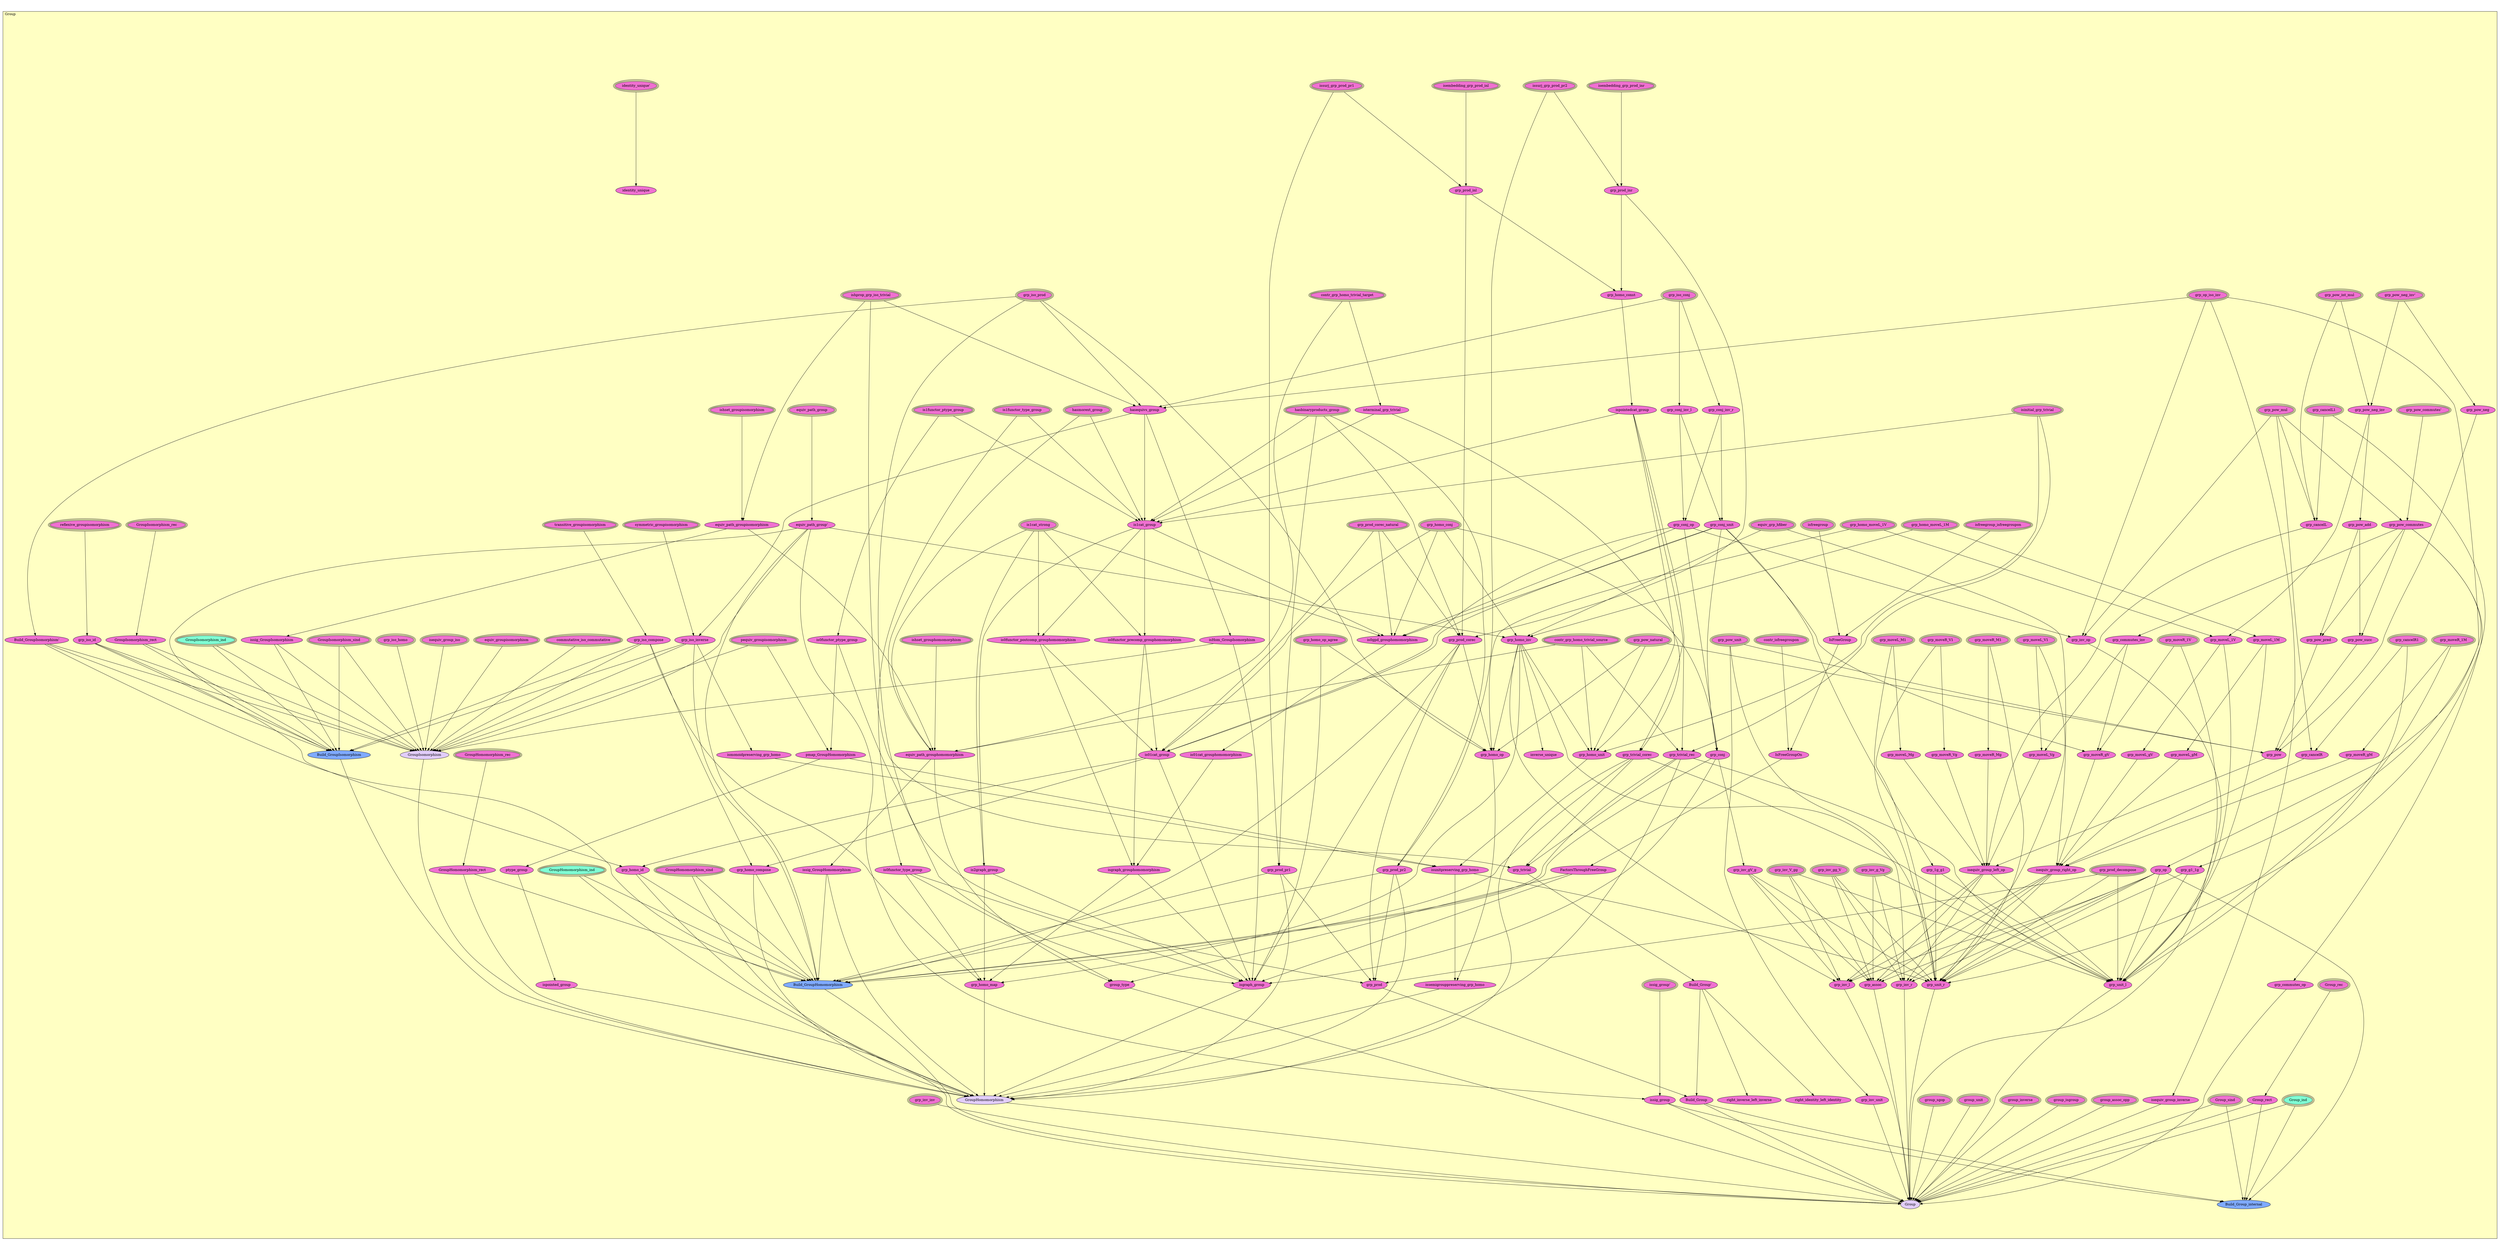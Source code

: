digraph HoTT_Algebra_Groups_Group {
  graph [ratio=0.5]
  node [style=filled]
Group_GroupIsomorphism_rect [label="GroupIsomorphism_rect", URL=<Group.html#GroupIsomorphism_rect>, fillcolor="#F070D1"] ;
Group_Build_GroupIsomorphism [label="Build_GroupIsomorphism", URL=<Group.html#Build_GroupIsomorphism>, fillcolor="#7FAAFF"] ;
Group_grp_iso_conj [label="grp_iso_conj", URL=<Group.html#grp_iso_conj>, peripheries=3, fillcolor="#F070D1"] ;
Group_GroupIsomorphism [label="GroupIsomorphism", URL=<Group.html#GroupIsomorphism>, fillcolor="#E2CDFA"] ;
Group_grp_conj_inv_l [label="grp_conj_inv_l", URL=<Group.html#grp_conj_inv_l>, fillcolor="#F070D1"] ;
Group_grp_homo_compose [label="grp_homo_compose", URL=<Group.html#grp_homo_compose>, fillcolor="#F070D1"] ;
Group_grp_conj_inv_r [label="grp_conj_inv_r", URL=<Group.html#grp_conj_inv_r>, fillcolor="#F070D1"] ;
Group_grp_homo_id [label="grp_homo_id", URL=<Group.html#grp_homo_id>, fillcolor="#F070D1"] ;
Group_grp_conj_op [label="grp_conj_op", URL=<Group.html#grp_conj_op>, fillcolor="#F070D1"] ;
Group_grp_homo_inv [label="grp_homo_inv", URL=<Group.html#grp_homo_inv>, fillcolor="#F070D1"] ;
Group_grp_homo_conj [label="grp_homo_conj", URL=<Group.html#grp_homo_conj>, peripheries=3, fillcolor="#F070D1"] ;
Group_ishset_grouphomomorphism [label="ishset_grouphomomorphism", URL=<Group.html#ishset_grouphomomorphism>, peripheries=3, fillcolor="#F070D1"] ;
Group_grp_conj_unit [label="grp_conj_unit", URL=<Group.html#grp_conj_unit>, fillcolor="#F070D1"] ;
Group_grp_conj [label="grp_conj", URL=<Group.html#grp_conj>, fillcolor="#F070D1"] ;
Group_equiv_path_grouphomomorphism [label="equiv_path_grouphomomorphism", URL=<Group.html#equiv_path_grouphomomorphism>, fillcolor="#F070D1"] ;
Group_issig_GroupHomomorphism [label="issig_GroupHomomorphism", URL=<Group.html#issig_GroupHomomorphism>, fillcolor="#F070D1"] ;
Group_grp_homo_moveL_1M [label="grp_homo_moveL_1M", URL=<Group.html#grp_homo_moveL_1M>, peripheries=3, fillcolor="#F070D1"] ;
Group_pmap_GroupHomomorphism [label="pmap_GroupHomomorphism", URL=<Group.html#pmap_GroupHomomorphism>, fillcolor="#F070D1"] ;
Group_grp_homo_moveL_1V [label="grp_homo_moveL_1V", URL=<Group.html#grp_homo_moveL_1V>, peripheries=3, fillcolor="#F070D1"] ;
Group_ismonoidpreserving_grp_homo [label="ismonoidpreserving_grp_homo", URL=<Group.html#ismonoidpreserving_grp_homo>, fillcolor="#F070D1"] ;
Group_grp_homo_op_agree [label="grp_homo_op_agree", URL=<Group.html#grp_homo_op_agree>, peripheries=3, fillcolor="#F070D1"] ;
Group_grp_homo_unit [label="grp_homo_unit", URL=<Group.html#grp_homo_unit>, fillcolor="#F070D1"] ;
Group_commutative_iso_commutative [label="commutative_iso_commutative", URL=<Group.html#commutative_iso_commutative>, peripheries=3, fillcolor="#F070D1"] ;
Group_isunitpreserving_grp_homo [label="isunitpreserving_grp_homo", URL=<Group.html#isunitpreserving_grp_homo>, fillcolor="#F070D1"] ;
Group_isfreegroup_isfreegroupon [label="isfreegroup_isfreegroupon", URL=<Group.html#isfreegroup_isfreegroupon>, peripheries=3, fillcolor="#F070D1"] ;
Group_isfreegroup [label="isfreegroup", URL=<Group.html#isfreegroup>, peripheries=3, fillcolor="#F070D1"] ;
Group_grp_homo_op [label="grp_homo_op", URL=<Group.html#grp_homo_op>, fillcolor="#F070D1"] ;
Group_issemigrouppreserving_grp_homo [label="issemigrouppreserving_grp_homo", URL=<Group.html#issemigrouppreserving_grp_homo>, fillcolor="#F070D1"] ;
Group_IsFreeGroup [label="IsFreeGroup", URL=<Group.html#IsFreeGroup>, fillcolor="#F070D1"] ;
Group_grp_homo_map [label="grp_homo_map", URL=<Group.html#grp_homo_map>, fillcolor="#F070D1"] ;
Group_contr_isfreegroupon [label="contr_isfreegroupon", URL=<Group.html#contr_isfreegroupon>, peripheries=3, fillcolor="#F070D1"] ;
Group_IsFreeGroupOn [label="IsFreeGroupOn", URL=<Group.html#IsFreeGroupOn>, fillcolor="#F070D1"] ;
Group_GroupHomomorphism_sind [label="GroupHomomorphism_sind", URL=<Group.html#GroupHomomorphism_sind>, peripheries=3, fillcolor="#F070D1"] ;
Group_GroupHomomorphism_rec [label="GroupHomomorphism_rec", URL=<Group.html#GroupHomomorphism_rec>, peripheries=3, fillcolor="#F070D1"] ;
Group_FactorsThroughFreeGroup [label="FactorsThroughFreeGroup", URL=<Group.html#FactorsThroughFreeGroup>, fillcolor="#F070D1"] ;
Group_ishprop_grp_iso_trivial [label="ishprop_grp_iso_trivial", URL=<Group.html#ishprop_grp_iso_trivial>, peripheries=3, fillcolor="#F070D1"] ;
Group_GroupHomomorphism_ind [label="GroupHomomorphism_ind", URL=<Group.html#GroupHomomorphism_ind>, peripheries=3, fillcolor="#7FFFD4"] ;
Group_contr_grp_homo_trivial_target [label="contr_grp_homo_trivial_target", URL=<Group.html#contr_grp_homo_trivial_target>, peripheries=3, fillcolor="#F070D1"] ;
Group_GroupHomomorphism_rect [label="GroupHomomorphism_rect", URL=<Group.html#GroupHomomorphism_rect>, fillcolor="#F070D1"] ;
Group_Build_GroupHomomorphism [label="Build_GroupHomomorphism", URL=<Group.html#Build_GroupHomomorphism>, fillcolor="#7FAAFF"] ;
Group_isterminal_grp_trivial [label="isterminal_grp_trivial", URL=<Group.html#isterminal_grp_trivial>, fillcolor="#F070D1"] ;
Group_GroupHomomorphism [label="GroupHomomorphism", URL=<Group.html#GroupHomomorphism>, fillcolor="#E2CDFA"] ;
Group_contr_grp_homo_trivial_source [label="contr_grp_homo_trivial_source", URL=<Group.html#contr_grp_homo_trivial_source>, peripheries=3, fillcolor="#F070D1"] ;
Group_issig_group_ [label="issig_group'", URL=<Group.html#issig_group'>, peripheries=3, fillcolor="#F070D1"] ;
Group_isinitial_grp_trivial [label="isinitial_grp_trivial", URL=<Group.html#isinitial_grp_trivial>, peripheries=3, fillcolor="#F070D1"] ;
Group_hasbinaryproducts_group [label="hasbinaryproducts_group", URL=<Group.html#hasbinaryproducts_group>, peripheries=3, fillcolor="#F070D1"] ;
Group_Build_Group_ [label="Build_Group'", URL=<Group.html#Build_Group'>, fillcolor="#F070D1"] ;
Group_right_identity_left_identity [label="right_identity_left_identity", URL=<Group.html#right_identity_left_identity>, fillcolor="#F070D1"] ;
Group_issurj_grp_prod_pr2 [label="issurj_grp_prod_pr2", URL=<Group.html#issurj_grp_prod_pr2>, peripheries=3, fillcolor="#F070D1"] ;
Group_right_inverse_left_inverse [label="right_inverse_left_inverse", URL=<Group.html#right_inverse_left_inverse>, fillcolor="#F070D1"] ;
Group_grp_prod_decompose [label="grp_prod_decompose", URL=<Group.html#grp_prod_decompose>, peripheries=3, fillcolor="#F070D1"] ;
Group_inverse_unique [label="inverse_unique", URL=<Group.html#inverse_unique>, fillcolor="#F070D1"] ;
Group_grp_prod_pr2 [label="grp_prod_pr2", URL=<Group.html#grp_prod_pr2>, fillcolor="#F070D1"] ;
Group_issurj_grp_prod_pr1 [label="issurj_grp_prod_pr1", URL=<Group.html#issurj_grp_prod_pr1>, peripheries=3, fillcolor="#F070D1"] ;
Group_identity_unique_ [label="identity_unique'", URL=<Group.html#identity_unique'>, peripheries=3, fillcolor="#F070D1"] ;
Group_identity_unique [label="identity_unique", URL=<Group.html#identity_unique>, fillcolor="#F070D1"] ;
Group_grp_prod_pr1 [label="grp_prod_pr1", URL=<Group.html#grp_prod_pr1>, fillcolor="#F070D1"] ;
Group_ptype_group [label="ptype_group", URL=<Group.html#ptype_group>, fillcolor="#F070D1"] ;
Group_grp_iso_prod [label="grp_iso_prod", URL=<Group.html#grp_iso_prod>, peripheries=3, fillcolor="#F070D1"] ;
Group_ispointed_group [label="ispointed_group", URL=<Group.html#ispointed_group>, fillcolor="#F070D1"] ;
Group_isembedding_grp_prod_inr [label="isembedding_grp_prod_inr", URL=<Group.html#isembedding_grp_prod_inr>, peripheries=3, fillcolor="#F070D1"] ;
Group_grp_prod_inr [label="grp_prod_inr", URL=<Group.html#grp_prod_inr>, fillcolor="#F070D1"] ;
Group_grp_inv_r [label="grp_inv_r", URL=<Group.html#grp_inv_r>, fillcolor="#F070D1"] ;
Group_isembedding_grp_prod_inl [label="isembedding_grp_prod_inl", URL=<Group.html#isembedding_grp_prod_inl>, peripheries=3, fillcolor="#F070D1"] ;
Group_grp_inv_l [label="grp_inv_l", URL=<Group.html#grp_inv_l>, fillcolor="#F070D1"] ;
Group_grp_unit_r [label="grp_unit_r", URL=<Group.html#grp_unit_r>, fillcolor="#F070D1"] ;
Group_grp_prod_inl [label="grp_prod_inl", URL=<Group.html#grp_prod_inl>, fillcolor="#F070D1"] ;
Group_grp_unit_l [label="grp_unit_l", URL=<Group.html#grp_unit_l>, fillcolor="#F070D1"] ;
Group_grp_prod_corec_natural [label="grp_prod_corec_natural", URL=<Group.html#grp_prod_corec_natural>, peripheries=3, fillcolor="#F070D1"] ;
Group_grp_prod_corec [label="grp_prod_corec", URL=<Group.html#grp_prod_corec>, fillcolor="#F070D1"] ;
Group_grp_assoc [label="grp_assoc", URL=<Group.html#grp_assoc>, fillcolor="#F070D1"] ;
Group_grp_prod [label="grp_prod", URL=<Group.html#grp_prod>, fillcolor="#F070D1"] ;
Group_Build_Group [label="Build_Group", URL=<Group.html#Build_Group>, fillcolor="#F070D1"] ;
Group_issig_group [label="issig_group", URL=<Group.html#issig_group>, fillcolor="#F070D1"] ;
Group_grp_op_iso_inv [label="grp_op_iso_inv", URL=<Group.html#grp_op_iso_inv>, peripheries=3, fillcolor="#F070D1"] ;
Group_grp_op [label="grp_op", URL=<Group.html#grp_op>, fillcolor="#F070D1"] ;
Group_group_assoc_opp [label="group_assoc_opp", URL=<Group.html#group_assoc_opp>, peripheries=3, fillcolor="#F070D1"] ;
Group_grp_homo_const [label="grp_homo_const", URL=<Group.html#grp_homo_const>, fillcolor="#F070D1"] ;
Group_group_isgroup [label="group_isgroup", URL=<Group.html#group_isgroup>, peripheries=3, fillcolor="#F070D1"] ;
Group_ispointedcat_group [label="ispointedcat_group", URL=<Group.html#ispointedcat_group>, fillcolor="#F070D1"] ;
Group_group_inverse [label="group_inverse", URL=<Group.html#group_inverse>, peripheries=3, fillcolor="#F070D1"] ;
Group_grp_trivial_corec [label="grp_trivial_corec", URL=<Group.html#grp_trivial_corec>, fillcolor="#F070D1"] ;
Group_group_unit [label="group_unit", URL=<Group.html#group_unit>, peripheries=3, fillcolor="#F070D1"] ;
Group_grp_trivial_rec [label="grp_trivial_rec", URL=<Group.html#grp_trivial_rec>, fillcolor="#F070D1"] ;
Group_group_sgop [label="group_sgop", URL=<Group.html#group_sgop>, peripheries=3, fillcolor="#F070D1"] ;
Group_grp_trivial [label="grp_trivial", URL=<Group.html#grp_trivial>, fillcolor="#F070D1"] ;
Group_group_type [label="group_type", URL=<Group.html#group_type>, fillcolor="#F070D1"] ;
Group_equiv_grp_hfiber [label="equiv_grp_hfiber", URL=<Group.html#equiv_grp_hfiber>, peripheries=3, fillcolor="#F070D1"] ;
Group_Group_sind [label="Group_sind", URL=<Group.html#Group_sind>, peripheries=3, fillcolor="#F070D1"] ;
Group_is1functor_ptype_group [label="is1functor_ptype_group", URL=<Group.html#is1functor_ptype_group>, peripheries=3, fillcolor="#F070D1"] ;
Group_Group_rec [label="Group_rec", URL=<Group.html#Group_rec>, peripheries=3, fillcolor="#F070D1"] ;
Group_is0functor_ptype_group [label="is0functor_ptype_group", URL=<Group.html#is0functor_ptype_group>, fillcolor="#F070D1"] ;
Group_Group_ind [label="Group_ind", URL=<Group.html#Group_ind>, peripheries=3, fillcolor="#7FFFD4"] ;
Group_is1functor_type_group [label="is1functor_type_group", URL=<Group.html#is1functor_type_group>, peripheries=3, fillcolor="#F070D1"] ;
Group_Group_rect [label="Group_rect", URL=<Group.html#Group_rect>, fillcolor="#F070D1"] ;
Group_Build_Group_internal [label="Build_Group_internal", URL=<Group.html#Build_Group_internal>, fillcolor="#7FAAFF"] ;
Group_is0functor_type_group [label="is0functor_type_group", URL=<Group.html#is0functor_type_group>, fillcolor="#F070D1"] ;
Group_Group [label="Group", URL=<Group.html#Group>, fillcolor="#E2CDFA"] ;
Group_is1cat_strong [label="is1cat_strong", URL=<Group.html#is1cat_strong>, peripheries=3, fillcolor="#F070D1"] ;
Group_hasequivs_group [label="hasequivs_group", URL=<Group.html#hasequivs_group>, fillcolor="#F070D1"] ;
Group_hasmorext_group [label="hasmorext_group", URL=<Group.html#hasmorext_group>, peripheries=3, fillcolor="#F070D1"] ;
Group_is1cat_group [label="is1cat_group", URL=<Group.html#is1cat_group>, fillcolor="#F070D1"] ;
Group_is0functor_precomp_grouphomomorphism [label="is0functor_precomp_grouphomomorphism", URL=<Group.html#is0functor_precomp_grouphomomorphism>, fillcolor="#F070D1"] ;
Group_is0functor_postcomp_grouphomomorphism [label="is0functor_postcomp_grouphomomorphism", URL=<Group.html#is0functor_postcomp_grouphomomorphism>, fillcolor="#F070D1"] ;
Group_is0gpd_grouphomomorphism [label="is0gpd_grouphomomorphism", URL=<Group.html#is0gpd_grouphomomorphism>, fillcolor="#F070D1"] ;
Group_is01cat_grouphomomorphism [label="is01cat_grouphomomorphism", URL=<Group.html#is01cat_grouphomomorphism>, fillcolor="#F070D1"] ;
Group_isgraph_grouphomomorphism [label="isgraph_grouphomomorphism", URL=<Group.html#isgraph_grouphomomorphism>, fillcolor="#F070D1"] ;
Group_is2graph_group [label="is2graph_group", URL=<Group.html#is2graph_group>, fillcolor="#F070D1"] ;
Group_is01cat_group [label="is01cat_group", URL=<Group.html#is01cat_group>, fillcolor="#F070D1"] ;
Group_isHom_GroupIsomorphism [label="isHom_GroupIsomorphism", URL=<Group.html#isHom_GroupIsomorphism>, fillcolor="#F070D1"] ;
Group_isgraph_group [label="isgraph_group", URL=<Group.html#isgraph_group>, fillcolor="#F070D1"] ;
Group_grp_pow_mul [label="grp_pow_mul", URL=<Group.html#grp_pow_mul>, peripheries=3, fillcolor="#F070D1"] ;
Group_grp_pow_commutes_ [label="grp_pow_commutes'", URL=<Group.html#grp_pow_commutes'>, peripheries=3, fillcolor="#F070D1"] ;
Group_grp_pow_commutes [label="grp_pow_commutes", URL=<Group.html#grp_pow_commutes>, fillcolor="#F070D1"] ;
Group_grp_pow_int_mul [label="grp_pow_int_mul", URL=<Group.html#grp_pow_int_mul>, peripheries=3, fillcolor="#F070D1"] ;
Group_grp_pow_neg_inv_ [label="grp_pow_neg_inv'", URL=<Group.html#grp_pow_neg_inv'>, peripheries=3, fillcolor="#F070D1"] ;
Group_grp_pow_neg_inv [label="grp_pow_neg_inv", URL=<Group.html#grp_pow_neg_inv>, fillcolor="#F070D1"] ;
Group_grp_pow_neg [label="grp_pow_neg", URL=<Group.html#grp_pow_neg>, fillcolor="#F070D1"] ;
Group_grp_pow_add [label="grp_pow_add", URL=<Group.html#grp_pow_add>, fillcolor="#F070D1"] ;
Group_grp_pow_pred [label="grp_pow_pred", URL=<Group.html#grp_pow_pred>, fillcolor="#F070D1"] ;
Group_grp_pow_succ [label="grp_pow_succ", URL=<Group.html#grp_pow_succ>, fillcolor="#F070D1"] ;
Group_grp_pow_unit [label="grp_pow_unit", URL=<Group.html#grp_pow_unit>, peripheries=3, fillcolor="#F070D1"] ;
Group_grp_pow_natural [label="grp_pow_natural", URL=<Group.html#grp_pow_natural>, peripheries=3, fillcolor="#F070D1"] ;
Group_grp_pow [label="grp_pow", URL=<Group.html#grp_pow>, fillcolor="#F070D1"] ;
Group_grp_commutes_op [label="grp_commutes_op", URL=<Group.html#grp_commutes_op>, fillcolor="#F070D1"] ;
Group_grp_commutes_inv [label="grp_commutes_inv", URL=<Group.html#grp_commutes_inv>, fillcolor="#F070D1"] ;
Group_grp_cancelR1 [label="grp_cancelR1", URL=<Group.html#grp_cancelR1>, peripheries=3, fillcolor="#F070D1"] ;
Group_grp_cancelL1 [label="grp_cancelL1", URL=<Group.html#grp_cancelL1>, peripheries=3, fillcolor="#F070D1"] ;
Group_grp_moveR_V1 [label="grp_moveR_V1", URL=<Group.html#grp_moveR_V1>, peripheries=3, fillcolor="#F070D1"] ;
Group_grp_moveR_1V [label="grp_moveR_1V", URL=<Group.html#grp_moveR_1V>, peripheries=3, fillcolor="#F070D1"] ;
Group_grp_moveR_M1 [label="grp_moveR_M1", URL=<Group.html#grp_moveR_M1>, peripheries=3, fillcolor="#F070D1"] ;
Group_grp_moveR_1M [label="grp_moveR_1M", URL=<Group.html#grp_moveR_1M>, peripheries=3, fillcolor="#F070D1"] ;
Group_grp_moveL_V1 [label="grp_moveL_V1", URL=<Group.html#grp_moveL_V1>, peripheries=3, fillcolor="#F070D1"] ;
Group_grp_moveL_1V [label="grp_moveL_1V", URL=<Group.html#grp_moveL_1V>, fillcolor="#F070D1"] ;
Group_grp_moveL_M1 [label="grp_moveL_M1", URL=<Group.html#grp_moveL_M1>, peripheries=3, fillcolor="#F070D1"] ;
Group_grp_moveL_1M [label="grp_moveL_1M", URL=<Group.html#grp_moveL_1M>, fillcolor="#F070D1"] ;
Group_grp_moveL_Vg [label="grp_moveL_Vg", URL=<Group.html#grp_moveL_Vg>, fillcolor="#F070D1"] ;
Group_grp_moveL_gV [label="grp_moveL_gV", URL=<Group.html#grp_moveL_gV>, fillcolor="#F070D1"] ;
Group_grp_moveR_Vg [label="grp_moveR_Vg", URL=<Group.html#grp_moveR_Vg>, fillcolor="#F070D1"] ;
Group_grp_moveR_gV [label="grp_moveR_gV", URL=<Group.html#grp_moveR_gV>, fillcolor="#F070D1"] ;
Group_grp_moveR_Mg [label="grp_moveR_Mg", URL=<Group.html#grp_moveR_Mg>, fillcolor="#F070D1"] ;
Group_grp_moveR_gM [label="grp_moveR_gM", URL=<Group.html#grp_moveR_gM>, fillcolor="#F070D1"] ;
Group_grp_moveL_Mg [label="grp_moveL_Mg", URL=<Group.html#grp_moveL_Mg>, fillcolor="#F070D1"] ;
Group_grp_moveL_gM [label="grp_moveL_gM", URL=<Group.html#grp_moveL_gM>, fillcolor="#F070D1"] ;
Group_grp_cancelR [label="grp_cancelR", URL=<Group.html#grp_cancelR>, fillcolor="#F070D1"] ;
Group_grp_cancelL [label="grp_cancelL", URL=<Group.html#grp_cancelL>, fillcolor="#F070D1"] ;
Group_grp_g1_1g [label="grp_g1_1g", URL=<Group.html#grp_g1_1g>, fillcolor="#F070D1"] ;
Group_grp_1g_g1 [label="grp_1g_g1", URL=<Group.html#grp_1g_g1>, fillcolor="#F070D1"] ;
Group_grp_inv_gV_g [label="grp_inv_gV_g", URL=<Group.html#grp_inv_gV_g>, fillcolor="#F070D1"] ;
Group_grp_inv_gg_V [label="grp_inv_gg_V", URL=<Group.html#grp_inv_gg_V>, peripheries=3, fillcolor="#F070D1"] ;
Group_grp_inv_g_Vg [label="grp_inv_g_Vg", URL=<Group.html#grp_inv_g_Vg>, peripheries=3, fillcolor="#F070D1"] ;
Group_grp_inv_V_gg [label="grp_inv_V_gg", URL=<Group.html#grp_inv_V_gg>, peripheries=3, fillcolor="#F070D1"] ;
Group_grp_inv_unit [label="grp_inv_unit", URL=<Group.html#grp_inv_unit>, fillcolor="#F070D1"] ;
Group_grp_inv_op [label="grp_inv_op", URL=<Group.html#grp_inv_op>, fillcolor="#F070D1"] ;
Group_grp_inv_inv [label="grp_inv_inv", URL=<Group.html#grp_inv_inv>, peripheries=3, fillcolor="#F070D1"] ;
Group_isequiv_group_inverse [label="isequiv_group_inverse", URL=<Group.html#isequiv_group_inverse>, fillcolor="#F070D1"] ;
Group_isequiv_group_right_op [label="isequiv_group_right_op", URL=<Group.html#isequiv_group_right_op>, fillcolor="#F070D1"] ;
Group_isequiv_group_left_op [label="isequiv_group_left_op", URL=<Group.html#isequiv_group_left_op>, fillcolor="#F070D1"] ;
Group_equiv_path_group [label="equiv_path_group", URL=<Group.html#equiv_path_group>, peripheries=3, fillcolor="#F070D1"] ;
Group_equiv_path_group_ [label="equiv_path_group'", URL=<Group.html#equiv_path_group'>, fillcolor="#F070D1"] ;
Group_transitive_groupisomorphism [label="transitive_groupisomorphism", URL=<Group.html#transitive_groupisomorphism>, peripheries=3, fillcolor="#F070D1"] ;
Group_symmetric_groupisomorphism [label="symmetric_groupisomorphism", URL=<Group.html#symmetric_groupisomorphism>, peripheries=3, fillcolor="#F070D1"] ;
Group_reflexive_groupisomorphism [label="reflexive_groupisomorphism", URL=<Group.html#reflexive_groupisomorphism>, peripheries=3, fillcolor="#F070D1"] ;
Group_grp_iso_inverse [label="grp_iso_inverse", URL=<Group.html#grp_iso_inverse>, fillcolor="#F070D1"] ;
Group_grp_iso_compose [label="grp_iso_compose", URL=<Group.html#grp_iso_compose>, fillcolor="#F070D1"] ;
Group_grp_iso_id [label="grp_iso_id", URL=<Group.html#grp_iso_id>, fillcolor="#F070D1"] ;
Group_ishset_groupisomorphism [label="ishset_groupisomorphism", URL=<Group.html#ishset_groupisomorphism>, peripheries=3, fillcolor="#F070D1"] ;
Group_equiv_path_groupisomorphism [label="equiv_path_groupisomorphism", URL=<Group.html#equiv_path_groupisomorphism>, fillcolor="#F070D1"] ;
Group_pequiv_groupisomorphism [label="pequiv_groupisomorphism", URL=<Group.html#pequiv_groupisomorphism>, peripheries=3, fillcolor="#F070D1"] ;
Group_equiv_groupisomorphism [label="equiv_groupisomorphism", URL=<Group.html#equiv_groupisomorphism>, peripheries=3, fillcolor="#F070D1"] ;
Group_issig_GroupIsomorphism [label="issig_GroupIsomorphism", URL=<Group.html#issig_GroupIsomorphism>, fillcolor="#F070D1"] ;
Group_Build_GroupIsomorphism_ [label="Build_GroupIsomorphism'", URL=<Group.html#Build_GroupIsomorphism'>, fillcolor="#F070D1"] ;
Group_isequiv_group_iso [label="isequiv_group_iso", URL=<Group.html#isequiv_group_iso>, peripheries=3, fillcolor="#F070D1"] ;
Group_grp_iso_homo [label="grp_iso_homo", URL=<Group.html#grp_iso_homo>, peripheries=3, fillcolor="#F070D1"] ;
Group_GroupIsomorphism_sind [label="GroupIsomorphism_sind", URL=<Group.html#GroupIsomorphism_sind>, peripheries=3, fillcolor="#F070D1"] ;
Group_GroupIsomorphism_rec [label="GroupIsomorphism_rec", URL=<Group.html#GroupIsomorphism_rec>, peripheries=3, fillcolor="#F070D1"] ;
Group_GroupIsomorphism_ind [label="GroupIsomorphism_ind", URL=<Group.html#GroupIsomorphism_ind>, peripheries=3, fillcolor="#7FFFD4"] ;
  Group_GroupIsomorphism_rect -> Group_Build_GroupIsomorphism [] ;
  Group_GroupIsomorphism_rect -> Group_GroupIsomorphism [] ;
  Group_Build_GroupIsomorphism -> Group_GroupHomomorphism [] ;
  Group_grp_iso_conj -> Group_grp_conj_inv_l [] ;
  Group_grp_iso_conj -> Group_grp_conj_inv_r [] ;
  Group_grp_iso_conj -> Group_hasequivs_group [] ;
  Group_GroupIsomorphism -> Group_GroupHomomorphism [] ;
  Group_grp_conj_inv_l -> Group_grp_conj_op [] ;
  Group_grp_conj_inv_l -> Group_grp_conj_unit [] ;
  Group_grp_homo_compose -> Group_Build_GroupHomomorphism [] ;
  Group_grp_homo_compose -> Group_GroupHomomorphism [] ;
  Group_grp_conj_inv_r -> Group_grp_conj_op [] ;
  Group_grp_conj_inv_r -> Group_grp_conj_unit [] ;
  Group_grp_homo_id -> Group_Build_GroupHomomorphism [] ;
  Group_grp_homo_id -> Group_GroupHomomorphism [] ;
  Group_grp_conj_op -> Group_grp_conj [] ;
  Group_grp_conj_op -> Group_is0gpd_grouphomomorphism [] ;
  Group_grp_conj_op -> Group_is01cat_group [] ;
  Group_grp_conj_op -> Group_grp_inv_op [] ;
  Group_grp_homo_inv -> Group_grp_homo_unit [] ;
  Group_grp_homo_inv -> Group_grp_homo_op [] ;
  Group_grp_homo_inv -> Group_grp_homo_map [] ;
  Group_grp_homo_inv -> Group_inverse_unique [] ;
  Group_grp_homo_inv -> Group_grp_inv_r [] ;
  Group_grp_homo_inv -> Group_grp_inv_l [] ;
  Group_grp_homo_conj -> Group_grp_conj [] ;
  Group_grp_homo_conj -> Group_is0gpd_grouphomomorphism [] ;
  Group_grp_homo_conj -> Group_is01cat_group [] ;
  Group_grp_homo_conj -> Group_grp_homo_inv [] ;
  Group_ishset_grouphomomorphism -> Group_equiv_path_grouphomomorphism [] ;
  Group_grp_conj_unit -> Group_grp_conj [] ;
  Group_grp_conj_unit -> Group_is0gpd_grouphomomorphism [] ;
  Group_grp_conj_unit -> Group_is01cat_group [] ;
  Group_grp_conj_unit -> Group_grp_moveR_gV [] ;
  Group_grp_conj_unit -> Group_grp_1g_g1 [] ;
  Group_grp_conj -> Group_isgraph_group [] ;
  Group_grp_conj -> Group_grp_inv_gV_g [] ;
  Group_grp_conj -> Group_Build_GroupHomomorphism [] ;
  Group_equiv_path_grouphomomorphism -> Group_issig_GroupHomomorphism [] ;
  Group_equiv_path_grouphomomorphism -> Group_group_type [] ;
  Group_issig_GroupHomomorphism -> Group_Build_GroupHomomorphism [] ;
  Group_issig_GroupHomomorphism -> Group_GroupHomomorphism [] ;
  Group_grp_homo_moveL_1M -> Group_grp_moveL_1M [] ;
  Group_grp_homo_moveL_1M -> Group_grp_homo_inv [] ;
  Group_pmap_GroupHomomorphism -> Group_isunitpreserving_grp_homo [] ;
  Group_pmap_GroupHomomorphism -> Group_ptype_group [] ;
  Group_grp_homo_moveL_1V -> Group_grp_moveL_1V [] ;
  Group_grp_homo_moveL_1V -> Group_grp_homo_op [] ;
  Group_ismonoidpreserving_grp_homo -> Group_isunitpreserving_grp_homo [] ;
  Group_grp_homo_op_agree -> Group_isgraph_group [] ;
  Group_grp_homo_op_agree -> Group_grp_homo_op [] ;
  Group_grp_homo_unit -> Group_isunitpreserving_grp_homo [] ;
  Group_commutative_iso_commutative -> Group_GroupIsomorphism [] ;
  Group_isunitpreserving_grp_homo -> Group_issemigrouppreserving_grp_homo [] ;
  Group_isunitpreserving_grp_homo -> Group_grp_unit_r [] ;
  Group_isfreegroup_isfreegroupon -> Group_IsFreeGroup [] ;
  Group_isfreegroup -> Group_IsFreeGroup [] ;
  Group_grp_homo_op -> Group_issemigrouppreserving_grp_homo [] ;
  Group_issemigrouppreserving_grp_homo -> Group_GroupHomomorphism [] ;
  Group_IsFreeGroup -> Group_IsFreeGroupOn [] ;
  Group_grp_homo_map -> Group_GroupHomomorphism [] ;
  Group_contr_isfreegroupon -> Group_IsFreeGroupOn [] ;
  Group_IsFreeGroupOn -> Group_FactorsThroughFreeGroup [] ;
  Group_GroupHomomorphism_sind -> Group_Build_GroupHomomorphism [] ;
  Group_GroupHomomorphism_sind -> Group_GroupHomomorphism [] ;
  Group_GroupHomomorphism_rec -> Group_GroupHomomorphism_rect [] ;
  Group_FactorsThroughFreeGroup -> Group_isgraph_group [] ;
  Group_FactorsThroughFreeGroup -> Group_group_type [] ;
  Group_ishprop_grp_iso_trivial -> Group_grp_trivial [] ;
  Group_ishprop_grp_iso_trivial -> Group_hasequivs_group [] ;
  Group_ishprop_grp_iso_trivial -> Group_equiv_path_groupisomorphism [] ;
  Group_GroupHomomorphism_ind -> Group_Build_GroupHomomorphism [] ;
  Group_GroupHomomorphism_ind -> Group_GroupHomomorphism [] ;
  Group_contr_grp_homo_trivial_target -> Group_isterminal_grp_trivial [] ;
  Group_contr_grp_homo_trivial_target -> Group_equiv_path_grouphomomorphism [] ;
  Group_GroupHomomorphism_rect -> Group_Build_GroupHomomorphism [] ;
  Group_GroupHomomorphism_rect -> Group_GroupHomomorphism [] ;
  Group_Build_GroupHomomorphism -> Group_Group [] ;
  Group_isterminal_grp_trivial -> Group_grp_trivial_corec [] ;
  Group_isterminal_grp_trivial -> Group_is1cat_group [] ;
  Group_GroupHomomorphism -> Group_Group [] ;
  Group_contr_grp_homo_trivial_source -> Group_grp_trivial_rec [] ;
  Group_contr_grp_homo_trivial_source -> Group_equiv_path_grouphomomorphism [] ;
  Group_contr_grp_homo_trivial_source -> Group_grp_homo_unit [] ;
  Group_issig_group_ -> Group_issig_group [] ;
  Group_isinitial_grp_trivial -> Group_grp_trivial_rec [] ;
  Group_isinitial_grp_trivial -> Group_is1cat_group [] ;
  Group_isinitial_grp_trivial -> Group_grp_homo_unit [] ;
  Group_hasbinaryproducts_group -> Group_grp_prod_pr2 [] ;
  Group_hasbinaryproducts_group -> Group_grp_prod_pr1 [] ;
  Group_hasbinaryproducts_group -> Group_grp_prod_corec [] ;
  Group_hasbinaryproducts_group -> Group_is1cat_group [] ;
  Group_Build_Group_ -> Group_right_identity_left_identity [] ;
  Group_Build_Group_ -> Group_right_inverse_left_inverse [] ;
  Group_Build_Group_ -> Group_Build_Group [] ;
  Group_issurj_grp_prod_pr2 -> Group_grp_prod_pr2 [] ;
  Group_issurj_grp_prod_pr2 -> Group_grp_prod_inr [] ;
  Group_grp_prod_decompose -> Group_grp_prod [] ;
  Group_grp_prod_decompose -> Group_grp_unit_r [] ;
  Group_grp_prod_decompose -> Group_grp_unit_l [] ;
  Group_grp_prod_pr2 -> Group_grp_prod [] ;
  Group_grp_prod_pr2 -> Group_Build_GroupHomomorphism [] ;
  Group_grp_prod_pr2 -> Group_GroupHomomorphism [] ;
  Group_issurj_grp_prod_pr1 -> Group_grp_prod_pr1 [] ;
  Group_issurj_grp_prod_pr1 -> Group_grp_prod_inl [] ;
  Group_identity_unique_ -> Group_identity_unique [] ;
  Group_grp_prod_pr1 -> Group_grp_prod [] ;
  Group_grp_prod_pr1 -> Group_Build_GroupHomomorphism [] ;
  Group_grp_prod_pr1 -> Group_GroupHomomorphism [] ;
  Group_ptype_group -> Group_ispointed_group [] ;
  Group_grp_iso_prod -> Group_grp_prod [] ;
  Group_grp_iso_prod -> Group_hasequivs_group [] ;
  Group_grp_iso_prod -> Group_Build_GroupIsomorphism_ [] ;
  Group_grp_iso_prod -> Group_grp_homo_op [] ;
  Group_ispointed_group -> Group_Group [] ;
  Group_isembedding_grp_prod_inr -> Group_grp_prod_inr [] ;
  Group_grp_prod_inr -> Group_grp_prod_corec [] ;
  Group_grp_prod_inr -> Group_grp_homo_const [] ;
  Group_grp_inv_r -> Group_Group [] ;
  Group_isembedding_grp_prod_inl -> Group_grp_prod_inl [] ;
  Group_grp_inv_l -> Group_Group [] ;
  Group_grp_unit_r -> Group_Group [] ;
  Group_grp_prod_inl -> Group_grp_prod_corec [] ;
  Group_grp_prod_inl -> Group_grp_homo_const [] ;
  Group_grp_unit_l -> Group_Group [] ;
  Group_grp_prod_corec_natural -> Group_grp_prod_corec [] ;
  Group_grp_prod_corec_natural -> Group_is0gpd_grouphomomorphism [] ;
  Group_grp_prod_corec_natural -> Group_is01cat_group [] ;
  Group_grp_prod_corec -> Group_grp_prod [] ;
  Group_grp_prod_corec -> Group_isgraph_group [] ;
  Group_grp_prod_corec -> Group_grp_homo_op [] ;
  Group_grp_prod_corec -> Group_Build_GroupHomomorphism [] ;
  Group_grp_assoc -> Group_Group [] ;
  Group_grp_prod -> Group_Build_Group [] ;
  Group_Build_Group -> Group_Build_Group_internal [] ;
  Group_Build_Group -> Group_Group [] ;
  Group_issig_group -> Group_Build_Group_internal [] ;
  Group_issig_group -> Group_Group [] ;
  Group_grp_op_iso_inv -> Group_grp_op [] ;
  Group_grp_op_iso_inv -> Group_hasequivs_group [] ;
  Group_grp_op_iso_inv -> Group_grp_inv_op [] ;
  Group_grp_op_iso_inv -> Group_isequiv_group_inverse [] ;
  Group_grp_op -> Group_grp_inv_r [] ;
  Group_grp_op -> Group_grp_inv_l [] ;
  Group_grp_op -> Group_grp_unit_r [] ;
  Group_grp_op -> Group_grp_unit_l [] ;
  Group_grp_op -> Group_grp_assoc [] ;
  Group_grp_op -> Group_Build_Group_internal [] ;
  Group_group_assoc_opp -> Group_Group [] ;
  Group_grp_homo_const -> Group_ispointedcat_group [] ;
  Group_group_isgroup -> Group_Group [] ;
  Group_ispointedcat_group -> Group_grp_trivial_corec [] ;
  Group_ispointedcat_group -> Group_grp_trivial_rec [] ;
  Group_ispointedcat_group -> Group_is1cat_group [] ;
  Group_ispointedcat_group -> Group_grp_homo_unit [] ;
  Group_group_inverse -> Group_Group [] ;
  Group_grp_trivial_corec -> Group_grp_trivial [] ;
  Group_grp_trivial_corec -> Group_Build_GroupHomomorphism [] ;
  Group_grp_trivial_corec -> Group_GroupHomomorphism [] ;
  Group_grp_trivial_corec -> Group_grp_unit_l [] ;
  Group_group_unit -> Group_Group [] ;
  Group_grp_trivial_rec -> Group_grp_trivial [] ;
  Group_grp_trivial_rec -> Group_Build_GroupHomomorphism [] ;
  Group_grp_trivial_rec -> Group_GroupHomomorphism [] ;
  Group_grp_trivial_rec -> Group_grp_unit_l [] ;
  Group_group_sgop -> Group_Group [] ;
  Group_grp_trivial -> Group_Build_Group_ [] ;
  Group_group_type -> Group_Group [] ;
  Group_equiv_grp_hfiber -> Group_isequiv_group_right_op [] ;
  Group_equiv_grp_hfiber -> Group_grp_homo_inv [] ;
  Group_Group_sind -> Group_Build_Group_internal [] ;
  Group_Group_sind -> Group_Group [] ;
  Group_is1functor_ptype_group -> Group_is0functor_ptype_group [] ;
  Group_is1functor_ptype_group -> Group_is1cat_group [] ;
  Group_Group_rec -> Group_Group_rect [] ;
  Group_is0functor_ptype_group -> Group_isgraph_group [] ;
  Group_is0functor_ptype_group -> Group_pmap_GroupHomomorphism [] ;
  Group_Group_ind -> Group_Build_Group_internal [] ;
  Group_Group_ind -> Group_Group [] ;
  Group_is1functor_type_group -> Group_is0functor_type_group [] ;
  Group_is1functor_type_group -> Group_is1cat_group [] ;
  Group_Group_rect -> Group_Build_Group_internal [] ;
  Group_Group_rect -> Group_Group [] ;
  Group_is0functor_type_group -> Group_isgraph_group [] ;
  Group_is0functor_type_group -> Group_grp_homo_map [] ;
  Group_is0functor_type_group -> Group_group_type [] ;
  Group_is1cat_strong -> Group_is0functor_precomp_grouphomomorphism [] ;
  Group_is1cat_strong -> Group_is0functor_postcomp_grouphomomorphism [] ;
  Group_is1cat_strong -> Group_is0gpd_grouphomomorphism [] ;
  Group_is1cat_strong -> Group_is2graph_group [] ;
  Group_is1cat_strong -> Group_equiv_path_grouphomomorphism [] ;
  Group_hasequivs_group -> Group_is1cat_group [] ;
  Group_hasequivs_group -> Group_isHom_GroupIsomorphism [] ;
  Group_hasequivs_group -> Group_grp_iso_inverse [] ;
  Group_hasmorext_group -> Group_is1cat_group [] ;
  Group_hasmorext_group -> Group_equiv_path_grouphomomorphism [] ;
  Group_is1cat_group -> Group_is0functor_precomp_grouphomomorphism [] ;
  Group_is1cat_group -> Group_is0functor_postcomp_grouphomomorphism [] ;
  Group_is1cat_group -> Group_is0gpd_grouphomomorphism [] ;
  Group_is1cat_group -> Group_is2graph_group [] ;
  Group_is0functor_precomp_grouphomomorphism -> Group_isgraph_grouphomomorphism [] ;
  Group_is0functor_precomp_grouphomomorphism -> Group_is01cat_group [] ;
  Group_is0functor_postcomp_grouphomomorphism -> Group_isgraph_grouphomomorphism [] ;
  Group_is0functor_postcomp_grouphomomorphism -> Group_is01cat_group [] ;
  Group_is0gpd_grouphomomorphism -> Group_is01cat_grouphomomorphism [] ;
  Group_is01cat_grouphomomorphism -> Group_isgraph_grouphomomorphism [] ;
  Group_isgraph_grouphomomorphism -> Group_isgraph_group [] ;
  Group_isgraph_grouphomomorphism -> Group_grp_homo_map [] ;
  Group_is2graph_group -> Group_isgraph_group [] ;
  Group_is2graph_group -> Group_grp_homo_map [] ;
  Group_is01cat_group -> Group_isgraph_group [] ;
  Group_is01cat_group -> Group_grp_homo_compose [] ;
  Group_is01cat_group -> Group_grp_homo_id [] ;
  Group_isHom_GroupIsomorphism -> Group_isgraph_group [] ;
  Group_isHom_GroupIsomorphism -> Group_GroupIsomorphism [] ;
  Group_isgraph_group -> Group_GroupHomomorphism [] ;
  Group_grp_pow_mul -> Group_grp_pow_commutes [] ;
  Group_grp_pow_mul -> Group_grp_cancelR [] ;
  Group_grp_pow_mul -> Group_grp_cancelL [] ;
  Group_grp_pow_mul -> Group_grp_inv_op [] ;
  Group_grp_pow_commutes_ -> Group_grp_pow_commutes [] ;
  Group_grp_pow_commutes -> Group_grp_pow_pred [] ;
  Group_grp_pow_commutes -> Group_grp_pow_succ [] ;
  Group_grp_pow_commutes -> Group_grp_commutes_op [] ;
  Group_grp_pow_commutes -> Group_grp_commutes_inv [] ;
  Group_grp_pow_commutes -> Group_grp_g1_1g [] ;
  Group_grp_pow_int_mul -> Group_grp_pow_neg_inv [] ;
  Group_grp_pow_int_mul -> Group_grp_cancelL [] ;
  Group_grp_pow_neg_inv_ -> Group_grp_pow_neg_inv [] ;
  Group_grp_pow_neg_inv_ -> Group_grp_pow_neg [] ;
  Group_grp_pow_neg_inv -> Group_grp_pow_add [] ;
  Group_grp_pow_neg_inv -> Group_grp_moveL_1V [] ;
  Group_grp_pow_neg -> Group_grp_pow [] ;
  Group_grp_pow_add -> Group_grp_pow_pred [] ;
  Group_grp_pow_add -> Group_grp_pow_succ [] ;
  Group_grp_pow_pred -> Group_grp_pow [] ;
  Group_grp_pow_succ -> Group_grp_pow [] ;
  Group_grp_pow_unit -> Group_grp_pow [] ;
  Group_grp_pow_unit -> Group_grp_inv_unit [] ;
  Group_grp_pow_unit -> Group_grp_unit_r [] ;
  Group_grp_pow_natural -> Group_grp_pow [] ;
  Group_grp_pow_natural -> Group_grp_homo_unit [] ;
  Group_grp_pow_natural -> Group_grp_homo_op [] ;
  Group_grp_pow -> Group_isequiv_group_left_op [] ;
  Group_grp_commutes_op -> Group_Group [] ;
  Group_grp_commutes_inv -> Group_grp_moveL_Vg [] ;
  Group_grp_commutes_inv -> Group_grp_moveR_gV [] ;
  Group_grp_cancelR1 -> Group_grp_cancelR [] ;
  Group_grp_cancelR1 -> Group_grp_unit_l [] ;
  Group_grp_cancelL1 -> Group_grp_cancelL [] ;
  Group_grp_cancelL1 -> Group_grp_unit_r [] ;
  Group_grp_moveR_V1 -> Group_grp_moveR_Vg [] ;
  Group_grp_moveR_V1 -> Group_grp_unit_r [] ;
  Group_grp_moveR_1V -> Group_grp_moveR_gV [] ;
  Group_grp_moveR_1V -> Group_grp_unit_l [] ;
  Group_grp_moveR_M1 -> Group_grp_moveR_Mg [] ;
  Group_grp_moveR_M1 -> Group_grp_unit_r [] ;
  Group_grp_moveR_1M -> Group_grp_moveR_gM [] ;
  Group_grp_moveR_1M -> Group_grp_unit_l [] ;
  Group_grp_moveL_V1 -> Group_grp_moveL_Vg [] ;
  Group_grp_moveL_V1 -> Group_grp_unit_r [] ;
  Group_grp_moveL_1V -> Group_grp_moveL_gV [] ;
  Group_grp_moveL_1V -> Group_grp_unit_l [] ;
  Group_grp_moveL_M1 -> Group_grp_moveL_Mg [] ;
  Group_grp_moveL_M1 -> Group_grp_unit_r [] ;
  Group_grp_moveL_1M -> Group_grp_moveL_gM [] ;
  Group_grp_moveL_1M -> Group_grp_unit_l [] ;
  Group_grp_moveL_Vg -> Group_isequiv_group_left_op [] ;
  Group_grp_moveL_gV -> Group_isequiv_group_right_op [] ;
  Group_grp_moveR_Vg -> Group_isequiv_group_left_op [] ;
  Group_grp_moveR_gV -> Group_isequiv_group_right_op [] ;
  Group_grp_moveR_Mg -> Group_isequiv_group_left_op [] ;
  Group_grp_moveR_gM -> Group_isequiv_group_right_op [] ;
  Group_grp_moveL_Mg -> Group_isequiv_group_left_op [] ;
  Group_grp_moveL_gM -> Group_isequiv_group_right_op [] ;
  Group_grp_cancelR -> Group_isequiv_group_right_op [] ;
  Group_grp_cancelL -> Group_isequiv_group_left_op [] ;
  Group_grp_g1_1g -> Group_grp_unit_r [] ;
  Group_grp_g1_1g -> Group_grp_unit_l [] ;
  Group_grp_1g_g1 -> Group_grp_unit_r [] ;
  Group_grp_1g_g1 -> Group_grp_unit_l [] ;
  Group_grp_inv_gV_g -> Group_grp_inv_l [] ;
  Group_grp_inv_gV_g -> Group_grp_unit_r [] ;
  Group_grp_inv_gV_g -> Group_grp_assoc [] ;
  Group_grp_inv_gg_V -> Group_grp_inv_r [] ;
  Group_grp_inv_gg_V -> Group_grp_unit_r [] ;
  Group_grp_inv_gg_V -> Group_grp_assoc [] ;
  Group_grp_inv_g_Vg -> Group_grp_inv_r [] ;
  Group_grp_inv_g_Vg -> Group_grp_unit_l [] ;
  Group_grp_inv_g_Vg -> Group_grp_assoc [] ;
  Group_grp_inv_V_gg -> Group_grp_inv_l [] ;
  Group_grp_inv_V_gg -> Group_grp_unit_l [] ;
  Group_grp_inv_V_gg -> Group_grp_assoc [] ;
  Group_grp_inv_unit -> Group_Group [] ;
  Group_grp_inv_op -> Group_Group [] ;
  Group_grp_inv_inv -> Group_Group [] ;
  Group_isequiv_group_inverse -> Group_Group [] ;
  Group_isequiv_group_right_op -> Group_grp_inv_r [] ;
  Group_isequiv_group_right_op -> Group_grp_inv_l [] ;
  Group_isequiv_group_right_op -> Group_grp_unit_r [] ;
  Group_isequiv_group_right_op -> Group_grp_assoc [] ;
  Group_isequiv_group_left_op -> Group_grp_inv_r [] ;
  Group_isequiv_group_left_op -> Group_grp_inv_l [] ;
  Group_isequiv_group_left_op -> Group_grp_unit_l [] ;
  Group_isequiv_group_left_op -> Group_grp_assoc [] ;
  Group_equiv_path_group -> Group_equiv_path_group_ [] ;
  Group_equiv_path_group_ -> Group_Build_GroupIsomorphism [] ;
  Group_equiv_path_group_ -> Group_GroupIsomorphism [] ;
  Group_equiv_path_group_ -> Group_grp_homo_inv [] ;
  Group_equiv_path_group_ -> Group_Build_GroupHomomorphism [] ;
  Group_equiv_path_group_ -> Group_issig_group [] ;
  Group_transitive_groupisomorphism -> Group_grp_iso_compose [] ;
  Group_symmetric_groupisomorphism -> Group_grp_iso_inverse [] ;
  Group_reflexive_groupisomorphism -> Group_grp_iso_id [] ;
  Group_grp_iso_inverse -> Group_Build_GroupIsomorphism [] ;
  Group_grp_iso_inverse -> Group_GroupIsomorphism [] ;
  Group_grp_iso_inverse -> Group_ismonoidpreserving_grp_homo [] ;
  Group_grp_iso_inverse -> Group_Build_GroupHomomorphism [] ;
  Group_grp_iso_compose -> Group_Build_GroupIsomorphism [] ;
  Group_grp_iso_compose -> Group_GroupIsomorphism [] ;
  Group_grp_iso_compose -> Group_grp_homo_compose [] ;
  Group_grp_iso_compose -> Group_grp_homo_map [] ;
  Group_grp_iso_id -> Group_Build_GroupIsomorphism [] ;
  Group_grp_iso_id -> Group_GroupIsomorphism [] ;
  Group_grp_iso_id -> Group_grp_homo_id [] ;
  Group_ishset_groupisomorphism -> Group_equiv_path_groupisomorphism [] ;
  Group_equiv_path_groupisomorphism -> Group_issig_GroupIsomorphism [] ;
  Group_equiv_path_groupisomorphism -> Group_equiv_path_grouphomomorphism [] ;
  Group_pequiv_groupisomorphism -> Group_GroupIsomorphism [] ;
  Group_pequiv_groupisomorphism -> Group_pmap_GroupHomomorphism [] ;
  Group_equiv_groupisomorphism -> Group_GroupIsomorphism [] ;
  Group_issig_GroupIsomorphism -> Group_Build_GroupIsomorphism [] ;
  Group_issig_GroupIsomorphism -> Group_GroupIsomorphism [] ;
  Group_Build_GroupIsomorphism_ -> Group_Build_GroupIsomorphism [] ;
  Group_Build_GroupIsomorphism_ -> Group_GroupIsomorphism [] ;
  Group_Build_GroupIsomorphism_ -> Group_Build_GroupHomomorphism [] ;
  Group_isequiv_group_iso -> Group_GroupIsomorphism [] ;
  Group_grp_iso_homo -> Group_GroupIsomorphism [] ;
  Group_GroupIsomorphism_sind -> Group_Build_GroupIsomorphism [] ;
  Group_GroupIsomorphism_sind -> Group_GroupIsomorphism [] ;
  Group_GroupIsomorphism_rec -> Group_GroupIsomorphism_rect [] ;
  Group_GroupIsomorphism_ind -> Group_Build_GroupIsomorphism [] ;
  Group_GroupIsomorphism_ind -> Group_GroupIsomorphism [] ;
subgraph cluster_Group { label="Group"; fillcolor="#FFFFC3"; labeljust=l; style=filled 
Group_GroupIsomorphism_ind; Group_GroupIsomorphism_rec; Group_GroupIsomorphism_sind; Group_grp_iso_homo; Group_isequiv_group_iso; Group_Build_GroupIsomorphism_; Group_issig_GroupIsomorphism; Group_equiv_groupisomorphism; Group_pequiv_groupisomorphism; Group_equiv_path_groupisomorphism; Group_ishset_groupisomorphism; Group_grp_iso_id; Group_grp_iso_compose; Group_grp_iso_inverse; Group_reflexive_groupisomorphism; Group_symmetric_groupisomorphism; Group_transitive_groupisomorphism; Group_equiv_path_group_; Group_equiv_path_group; Group_isequiv_group_left_op; Group_isequiv_group_right_op; Group_isequiv_group_inverse; Group_grp_inv_inv; Group_grp_inv_op; Group_grp_inv_unit; Group_grp_inv_V_gg; Group_grp_inv_g_Vg; Group_grp_inv_gg_V; Group_grp_inv_gV_g; Group_grp_1g_g1; Group_grp_g1_1g; Group_grp_cancelL; Group_grp_cancelR; Group_grp_moveL_gM; Group_grp_moveL_Mg; Group_grp_moveR_gM; Group_grp_moveR_Mg; Group_grp_moveR_gV; Group_grp_moveR_Vg; Group_grp_moveL_gV; Group_grp_moveL_Vg; Group_grp_moveL_1M; Group_grp_moveL_M1; Group_grp_moveL_1V; Group_grp_moveL_V1; Group_grp_moveR_1M; Group_grp_moveR_M1; Group_grp_moveR_1V; Group_grp_moveR_V1; Group_grp_cancelL1; Group_grp_cancelR1; Group_grp_commutes_inv; Group_grp_commutes_op; Group_grp_pow; Group_grp_pow_natural; Group_grp_pow_unit; Group_grp_pow_succ; Group_grp_pow_pred; Group_grp_pow_add; Group_grp_pow_neg; Group_grp_pow_neg_inv; Group_grp_pow_neg_inv_; Group_grp_pow_int_mul; Group_grp_pow_commutes; Group_grp_pow_commutes_; Group_grp_pow_mul; Group_isgraph_group; Group_isHom_GroupIsomorphism; Group_is01cat_group; Group_is2graph_group; Group_isgraph_grouphomomorphism; Group_is01cat_grouphomomorphism; Group_is0gpd_grouphomomorphism; Group_is0functor_postcomp_grouphomomorphism; Group_is0functor_precomp_grouphomomorphism; Group_is1cat_group; Group_hasmorext_group; Group_hasequivs_group; Group_is1cat_strong; Group_Group; Group_is0functor_type_group; Group_Build_Group_internal; Group_Group_rect; Group_is1functor_type_group; Group_Group_ind; Group_is0functor_ptype_group; Group_Group_rec; Group_is1functor_ptype_group; Group_Group_sind; Group_equiv_grp_hfiber; Group_group_type; Group_grp_trivial; Group_group_sgop; Group_grp_trivial_rec; Group_group_unit; Group_grp_trivial_corec; Group_group_inverse; Group_ispointedcat_group; Group_group_isgroup; Group_grp_homo_const; Group_group_assoc_opp; Group_grp_op; Group_grp_op_iso_inv; Group_issig_group; Group_Build_Group; Group_grp_prod; Group_grp_assoc; Group_grp_prod_corec; Group_grp_prod_corec_natural; Group_grp_unit_l; Group_grp_prod_inl; Group_grp_unit_r; Group_grp_inv_l; Group_isembedding_grp_prod_inl; Group_grp_inv_r; Group_grp_prod_inr; Group_isembedding_grp_prod_inr; Group_ispointed_group; Group_grp_iso_prod; Group_ptype_group; Group_grp_prod_pr1; Group_identity_unique; Group_identity_unique_; Group_issurj_grp_prod_pr1; Group_grp_prod_pr2; Group_inverse_unique; Group_grp_prod_decompose; Group_right_inverse_left_inverse; Group_issurj_grp_prod_pr2; Group_right_identity_left_identity; Group_Build_Group_; Group_hasbinaryproducts_group; Group_isinitial_grp_trivial; Group_issig_group_; Group_contr_grp_homo_trivial_source; Group_GroupHomomorphism; Group_isterminal_grp_trivial; Group_Build_GroupHomomorphism; Group_GroupHomomorphism_rect; Group_contr_grp_homo_trivial_target; Group_GroupHomomorphism_ind; Group_ishprop_grp_iso_trivial; Group_FactorsThroughFreeGroup; Group_GroupHomomorphism_rec; Group_GroupHomomorphism_sind; Group_IsFreeGroupOn; Group_contr_isfreegroupon; Group_grp_homo_map; Group_IsFreeGroup; Group_issemigrouppreserving_grp_homo; Group_grp_homo_op; Group_isfreegroup; Group_isfreegroup_isfreegroupon; Group_isunitpreserving_grp_homo; Group_commutative_iso_commutative; Group_grp_homo_unit; Group_grp_homo_op_agree; Group_ismonoidpreserving_grp_homo; Group_grp_homo_moveL_1V; Group_pmap_GroupHomomorphism; Group_grp_homo_moveL_1M; Group_issig_GroupHomomorphism; Group_equiv_path_grouphomomorphism; Group_grp_conj; Group_grp_conj_unit; Group_ishset_grouphomomorphism; Group_grp_homo_conj; Group_grp_homo_inv; Group_grp_conj_op; Group_grp_homo_id; Group_grp_conj_inv_r; Group_grp_homo_compose; Group_grp_conj_inv_l; Group_GroupIsomorphism; Group_grp_iso_conj; Group_Build_GroupIsomorphism; Group_GroupIsomorphism_rect; };
} /* END */
